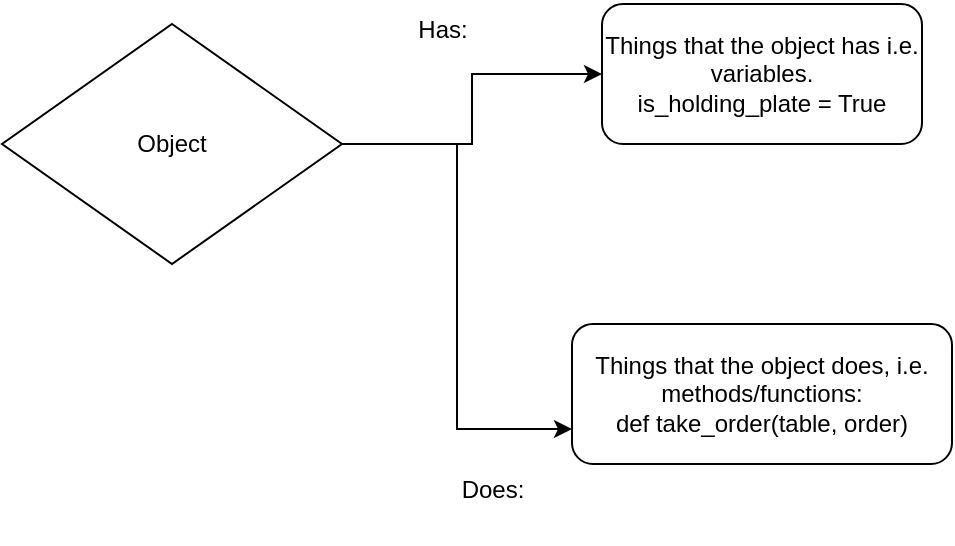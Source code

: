 <mxfile version="27.0.5">
  <diagram name="Page-1" id="R-rpMY3tXecUD6RhKb6n">
    <mxGraphModel dx="1373" dy="839" grid="1" gridSize="10" guides="1" tooltips="1" connect="1" arrows="1" fold="1" page="1" pageScale="1" pageWidth="850" pageHeight="1100" math="0" shadow="0">
      <root>
        <mxCell id="0" />
        <mxCell id="1" parent="0" />
        <mxCell id="0hNgiGDeEQgFi20gh7ws-3" style="edgeStyle=orthogonalEdgeStyle;rounded=0;orthogonalLoop=1;jettySize=auto;html=1;" edge="1" parent="1" source="0hNgiGDeEQgFi20gh7ws-1" target="0hNgiGDeEQgFi20gh7ws-2">
          <mxGeometry relative="1" as="geometry" />
        </mxCell>
        <mxCell id="0hNgiGDeEQgFi20gh7ws-6" style="edgeStyle=orthogonalEdgeStyle;rounded=0;orthogonalLoop=1;jettySize=auto;html=1;entryX=0;entryY=0.75;entryDx=0;entryDy=0;" edge="1" parent="1" source="0hNgiGDeEQgFi20gh7ws-1" target="0hNgiGDeEQgFi20gh7ws-5">
          <mxGeometry relative="1" as="geometry" />
        </mxCell>
        <mxCell id="0hNgiGDeEQgFi20gh7ws-1" value="Object" style="rhombus;whiteSpace=wrap;html=1;" vertex="1" parent="1">
          <mxGeometry x="60" y="50" width="170" height="120" as="geometry" />
        </mxCell>
        <mxCell id="0hNgiGDeEQgFi20gh7ws-2" value="&lt;div&gt;Things that the object has i.e. variables.&lt;/div&gt;&lt;div&gt;is_holding_plate = True&lt;/div&gt;" style="rounded=1;whiteSpace=wrap;html=1;" vertex="1" parent="1">
          <mxGeometry x="360" y="40" width="160" height="70" as="geometry" />
        </mxCell>
        <mxCell id="0hNgiGDeEQgFi20gh7ws-4" value="Has:" style="text;html=1;align=center;verticalAlign=middle;resizable=0;points=[];autosize=1;strokeColor=none;fillColor=none;" vertex="1" parent="1">
          <mxGeometry x="255" y="38" width="50" height="30" as="geometry" />
        </mxCell>
        <mxCell id="0hNgiGDeEQgFi20gh7ws-5" value="&lt;div&gt;Things that the object does, i.e. methods/functions:&lt;/div&gt;&lt;div&gt;def take_order(table, order)&lt;/div&gt;" style="rounded=1;whiteSpace=wrap;html=1;" vertex="1" parent="1">
          <mxGeometry x="345" y="200" width="190" height="70" as="geometry" />
        </mxCell>
        <mxCell id="0hNgiGDeEQgFi20gh7ws-7" value="&lt;div&gt;Does:&lt;/div&gt;&lt;div&gt;&lt;br&gt;&lt;/div&gt;" style="text;html=1;align=center;verticalAlign=middle;resizable=0;points=[];autosize=1;strokeColor=none;fillColor=none;" vertex="1" parent="1">
          <mxGeometry x="280" y="270" width="50" height="40" as="geometry" />
        </mxCell>
      </root>
    </mxGraphModel>
  </diagram>
</mxfile>
